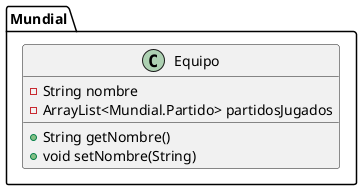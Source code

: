 @startuml
class Mundial.Equipo {
- String nombre
- ArrayList<Mundial.Partido> partidosJugados
+ String getNombre()
+ void setNombre(String)
}
@enduml